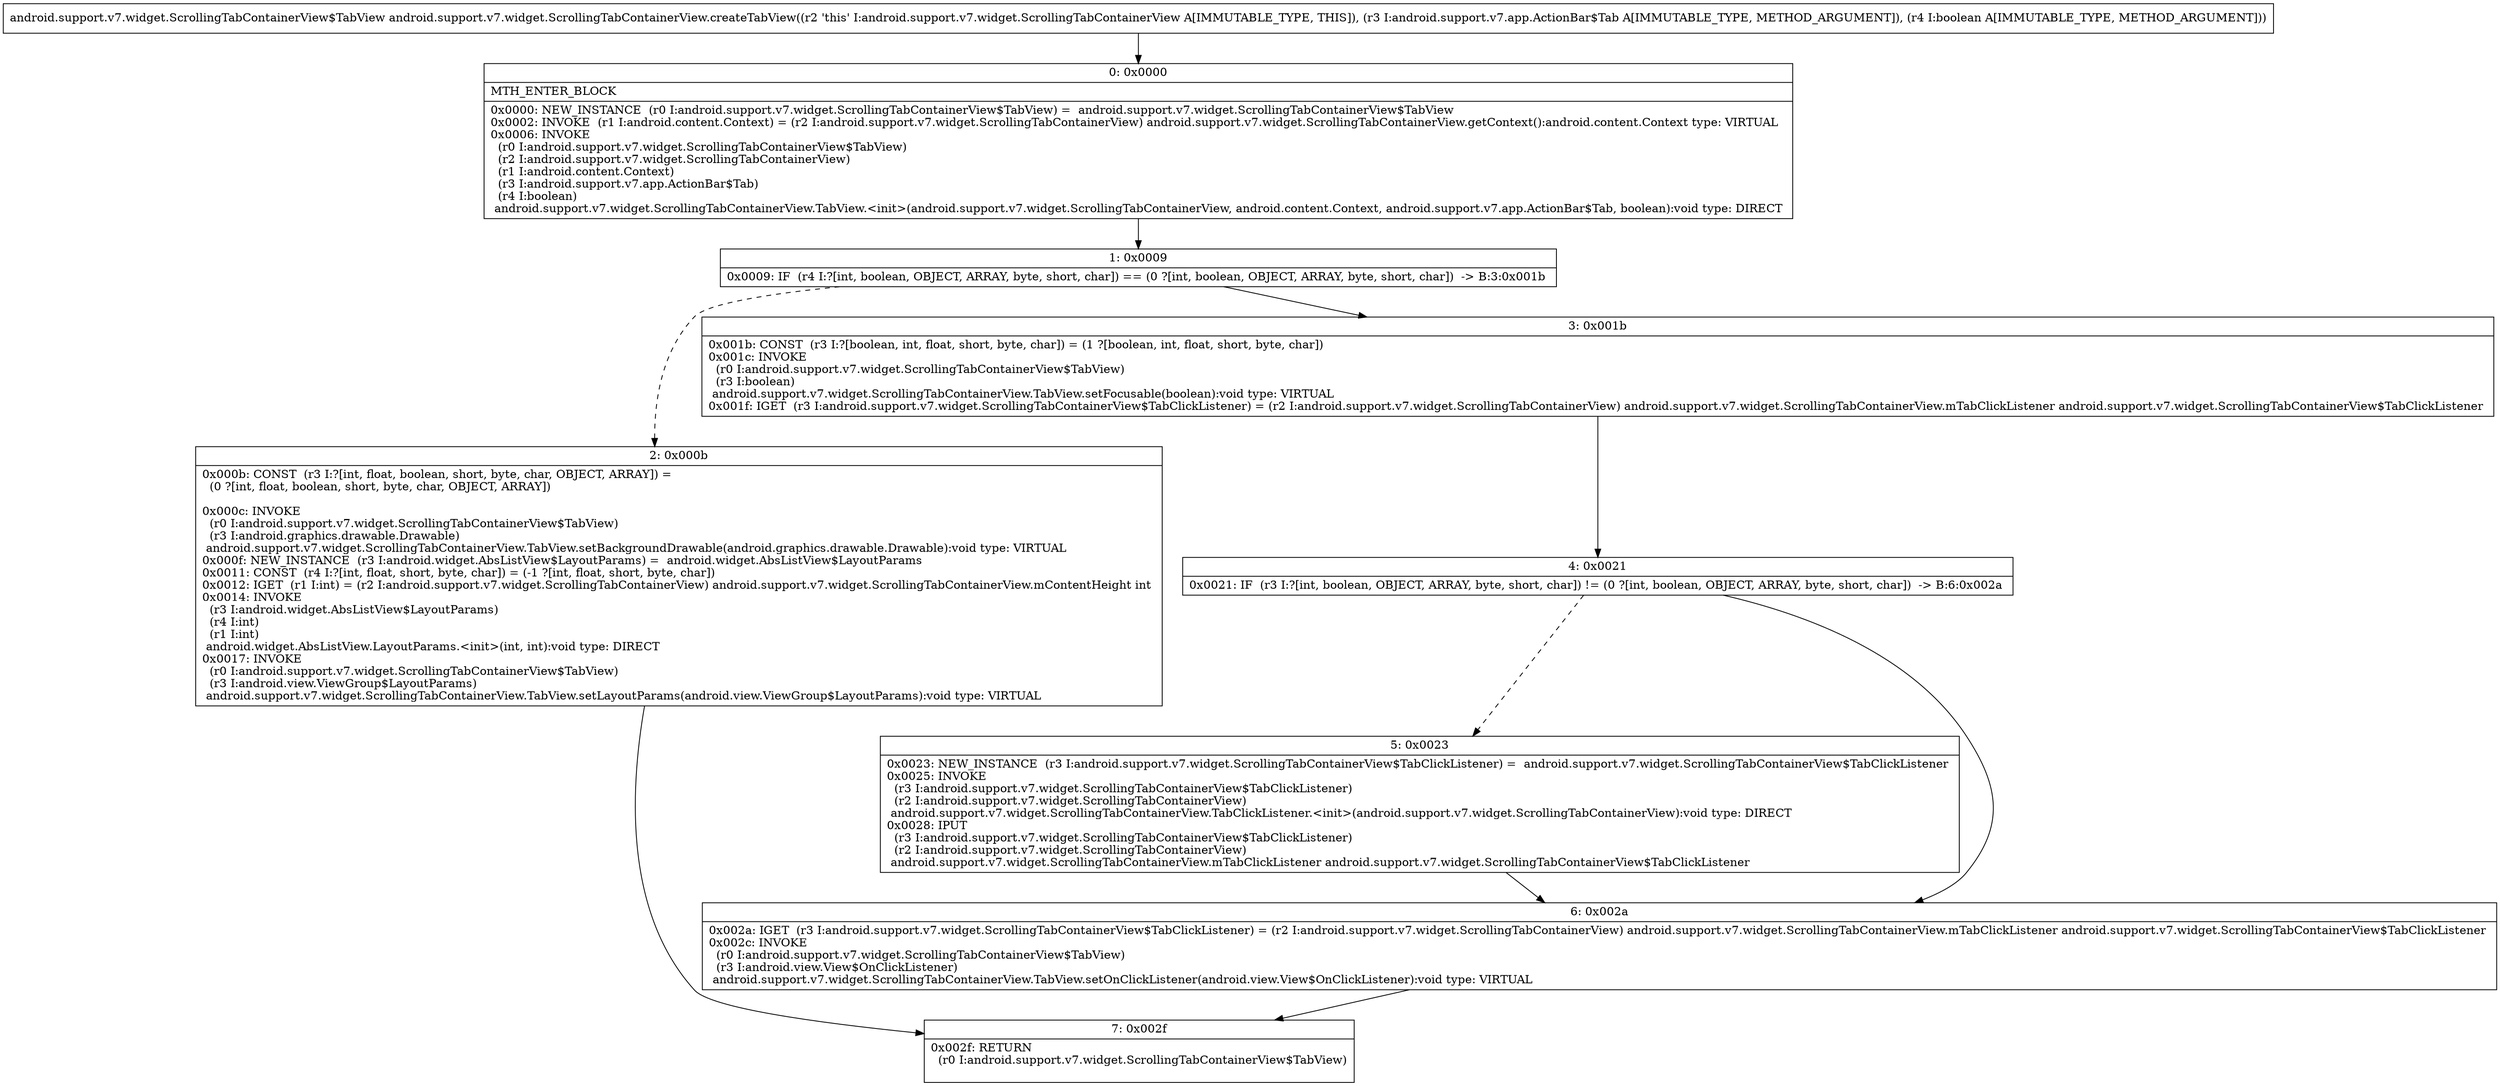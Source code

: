 digraph "CFG forandroid.support.v7.widget.ScrollingTabContainerView.createTabView(Landroid\/support\/v7\/app\/ActionBar$Tab;Z)Landroid\/support\/v7\/widget\/ScrollingTabContainerView$TabView;" {
Node_0 [shape=record,label="{0\:\ 0x0000|MTH_ENTER_BLOCK\l|0x0000: NEW_INSTANCE  (r0 I:android.support.v7.widget.ScrollingTabContainerView$TabView) =  android.support.v7.widget.ScrollingTabContainerView$TabView \l0x0002: INVOKE  (r1 I:android.content.Context) = (r2 I:android.support.v7.widget.ScrollingTabContainerView) android.support.v7.widget.ScrollingTabContainerView.getContext():android.content.Context type: VIRTUAL \l0x0006: INVOKE  \l  (r0 I:android.support.v7.widget.ScrollingTabContainerView$TabView)\l  (r2 I:android.support.v7.widget.ScrollingTabContainerView)\l  (r1 I:android.content.Context)\l  (r3 I:android.support.v7.app.ActionBar$Tab)\l  (r4 I:boolean)\l android.support.v7.widget.ScrollingTabContainerView.TabView.\<init\>(android.support.v7.widget.ScrollingTabContainerView, android.content.Context, android.support.v7.app.ActionBar$Tab, boolean):void type: DIRECT \l}"];
Node_1 [shape=record,label="{1\:\ 0x0009|0x0009: IF  (r4 I:?[int, boolean, OBJECT, ARRAY, byte, short, char]) == (0 ?[int, boolean, OBJECT, ARRAY, byte, short, char])  \-\> B:3:0x001b \l}"];
Node_2 [shape=record,label="{2\:\ 0x000b|0x000b: CONST  (r3 I:?[int, float, boolean, short, byte, char, OBJECT, ARRAY]) = \l  (0 ?[int, float, boolean, short, byte, char, OBJECT, ARRAY])\l \l0x000c: INVOKE  \l  (r0 I:android.support.v7.widget.ScrollingTabContainerView$TabView)\l  (r3 I:android.graphics.drawable.Drawable)\l android.support.v7.widget.ScrollingTabContainerView.TabView.setBackgroundDrawable(android.graphics.drawable.Drawable):void type: VIRTUAL \l0x000f: NEW_INSTANCE  (r3 I:android.widget.AbsListView$LayoutParams) =  android.widget.AbsListView$LayoutParams \l0x0011: CONST  (r4 I:?[int, float, short, byte, char]) = (\-1 ?[int, float, short, byte, char]) \l0x0012: IGET  (r1 I:int) = (r2 I:android.support.v7.widget.ScrollingTabContainerView) android.support.v7.widget.ScrollingTabContainerView.mContentHeight int \l0x0014: INVOKE  \l  (r3 I:android.widget.AbsListView$LayoutParams)\l  (r4 I:int)\l  (r1 I:int)\l android.widget.AbsListView.LayoutParams.\<init\>(int, int):void type: DIRECT \l0x0017: INVOKE  \l  (r0 I:android.support.v7.widget.ScrollingTabContainerView$TabView)\l  (r3 I:android.view.ViewGroup$LayoutParams)\l android.support.v7.widget.ScrollingTabContainerView.TabView.setLayoutParams(android.view.ViewGroup$LayoutParams):void type: VIRTUAL \l}"];
Node_3 [shape=record,label="{3\:\ 0x001b|0x001b: CONST  (r3 I:?[boolean, int, float, short, byte, char]) = (1 ?[boolean, int, float, short, byte, char]) \l0x001c: INVOKE  \l  (r0 I:android.support.v7.widget.ScrollingTabContainerView$TabView)\l  (r3 I:boolean)\l android.support.v7.widget.ScrollingTabContainerView.TabView.setFocusable(boolean):void type: VIRTUAL \l0x001f: IGET  (r3 I:android.support.v7.widget.ScrollingTabContainerView$TabClickListener) = (r2 I:android.support.v7.widget.ScrollingTabContainerView) android.support.v7.widget.ScrollingTabContainerView.mTabClickListener android.support.v7.widget.ScrollingTabContainerView$TabClickListener \l}"];
Node_4 [shape=record,label="{4\:\ 0x0021|0x0021: IF  (r3 I:?[int, boolean, OBJECT, ARRAY, byte, short, char]) != (0 ?[int, boolean, OBJECT, ARRAY, byte, short, char])  \-\> B:6:0x002a \l}"];
Node_5 [shape=record,label="{5\:\ 0x0023|0x0023: NEW_INSTANCE  (r3 I:android.support.v7.widget.ScrollingTabContainerView$TabClickListener) =  android.support.v7.widget.ScrollingTabContainerView$TabClickListener \l0x0025: INVOKE  \l  (r3 I:android.support.v7.widget.ScrollingTabContainerView$TabClickListener)\l  (r2 I:android.support.v7.widget.ScrollingTabContainerView)\l android.support.v7.widget.ScrollingTabContainerView.TabClickListener.\<init\>(android.support.v7.widget.ScrollingTabContainerView):void type: DIRECT \l0x0028: IPUT  \l  (r3 I:android.support.v7.widget.ScrollingTabContainerView$TabClickListener)\l  (r2 I:android.support.v7.widget.ScrollingTabContainerView)\l android.support.v7.widget.ScrollingTabContainerView.mTabClickListener android.support.v7.widget.ScrollingTabContainerView$TabClickListener \l}"];
Node_6 [shape=record,label="{6\:\ 0x002a|0x002a: IGET  (r3 I:android.support.v7.widget.ScrollingTabContainerView$TabClickListener) = (r2 I:android.support.v7.widget.ScrollingTabContainerView) android.support.v7.widget.ScrollingTabContainerView.mTabClickListener android.support.v7.widget.ScrollingTabContainerView$TabClickListener \l0x002c: INVOKE  \l  (r0 I:android.support.v7.widget.ScrollingTabContainerView$TabView)\l  (r3 I:android.view.View$OnClickListener)\l android.support.v7.widget.ScrollingTabContainerView.TabView.setOnClickListener(android.view.View$OnClickListener):void type: VIRTUAL \l}"];
Node_7 [shape=record,label="{7\:\ 0x002f|0x002f: RETURN  \l  (r0 I:android.support.v7.widget.ScrollingTabContainerView$TabView)\l \l}"];
MethodNode[shape=record,label="{android.support.v7.widget.ScrollingTabContainerView$TabView android.support.v7.widget.ScrollingTabContainerView.createTabView((r2 'this' I:android.support.v7.widget.ScrollingTabContainerView A[IMMUTABLE_TYPE, THIS]), (r3 I:android.support.v7.app.ActionBar$Tab A[IMMUTABLE_TYPE, METHOD_ARGUMENT]), (r4 I:boolean A[IMMUTABLE_TYPE, METHOD_ARGUMENT])) }"];
MethodNode -> Node_0;
Node_0 -> Node_1;
Node_1 -> Node_2[style=dashed];
Node_1 -> Node_3;
Node_2 -> Node_7;
Node_3 -> Node_4;
Node_4 -> Node_5[style=dashed];
Node_4 -> Node_6;
Node_5 -> Node_6;
Node_6 -> Node_7;
}

